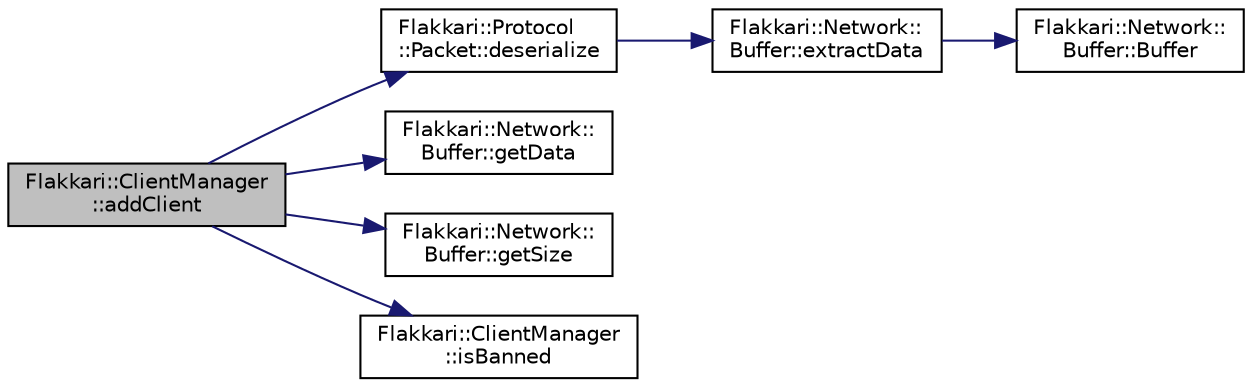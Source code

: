 digraph "Flakkari::ClientManager::addClient"
{
 // LATEX_PDF_SIZE
  edge [fontname="Helvetica",fontsize="10",labelfontname="Helvetica",labelfontsize="10"];
  node [fontname="Helvetica",fontsize="10",shape=record];
  rankdir="LR";
  Node1 [label="Flakkari::ClientManager\l::addClient",height=0.2,width=0.4,color="black", fillcolor="grey75", style="filled", fontcolor="black",tooltip="Add a client to the client manager or update the last activity of the client."];
  Node1 -> Node2 [color="midnightblue",fontsize="10",style="solid",fontname="Helvetica"];
  Node2 [label="Flakkari::Protocol\l::Packet::deserialize",height=0.2,width=0.4,color="black", fillcolor="white", style="filled",URL="$db/d59/structFlakkari_1_1Protocol_1_1Packet.html#a14c7a93d5175df091256374f407ad186",tooltip="Deserialize the buffer into a packet."];
  Node2 -> Node3 [color="midnightblue",fontsize="10",style="solid",fontname="Helvetica"];
  Node3 [label="Flakkari::Network::\lBuffer::extractData",height=0.2,width=0.4,color="black", fillcolor="white", style="filled",URL="$d4/df8/classFlakkari_1_1Network_1_1Buffer.html#ad7ad2e3a4a5727c72a585093d93cd016",tooltip="Get the data of the buffer."];
  Node3 -> Node4 [color="midnightblue",fontsize="10",style="solid",fontname="Helvetica"];
  Node4 [label="Flakkari::Network::\lBuffer::Buffer",height=0.2,width=0.4,color="black", fillcolor="white", style="filled",URL="$d4/df8/classFlakkari_1_1Network_1_1Buffer.html#acf6139241c71fa29efd930b4f3c5dcec",tooltip="Construct a new Buffer object."];
  Node1 -> Node5 [color="midnightblue",fontsize="10",style="solid",fontname="Helvetica"];
  Node5 [label="Flakkari::Network::\lBuffer::getData",height=0.2,width=0.4,color="black", fillcolor="white", style="filled",URL="$d4/df8/classFlakkari_1_1Network_1_1Buffer.html#ae308d60e79fe9387b58c0cb8640e5ef7",tooltip="Get the data of the buffer."];
  Node1 -> Node6 [color="midnightblue",fontsize="10",style="solid",fontname="Helvetica"];
  Node6 [label="Flakkari::Network::\lBuffer::getSize",height=0.2,width=0.4,color="black", fillcolor="white", style="filled",URL="$d4/df8/classFlakkari_1_1Network_1_1Buffer.html#a273543a4d7a5cfca6e0c8e22f14c6501",tooltip="Get the size of the buffer."];
  Node1 -> Node7 [color="midnightblue",fontsize="10",style="solid",fontname="Helvetica"];
  Node7 [label="Flakkari::ClientManager\l::isBanned",height=0.2,width=0.4,color="black", fillcolor="white", style="filled",URL="$d5/da5/classFlakkari_1_1ClientManager.html#a5d7bf49567aaf1c2c5ffb3f1a8779866",tooltip="Check if a client is banned."];
}
